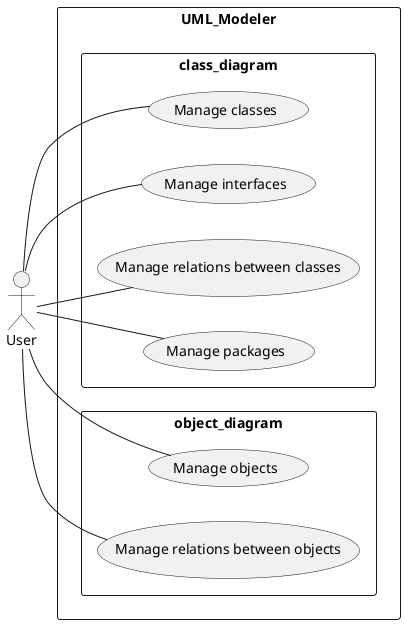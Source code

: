 @startuml
skinparam packageStyle rect
left to right direction
actor User

rectangle UML_Modeler {

	rectangle class_diagram {
		(Manage classes) as (manageClasses)
		(Manage interfaces) as (manageInterfaces)
		(Manage relations between classes) as (manageRelationsC)
		(Manage packages) as (managePackages)	
	}

	User -- (manageClasses)
	User -- (manageInterfaces)
	User -- (manageRelationsC)
	User -- (managePackages)


	rectangle object_diagram {
		(Manage objects) as (manageObjets)
		(Manage relations between objects) as (manageRelationsO)
	}

	User -- (manageObjets)
	User -- (manageRelationsO)
}

@enduml